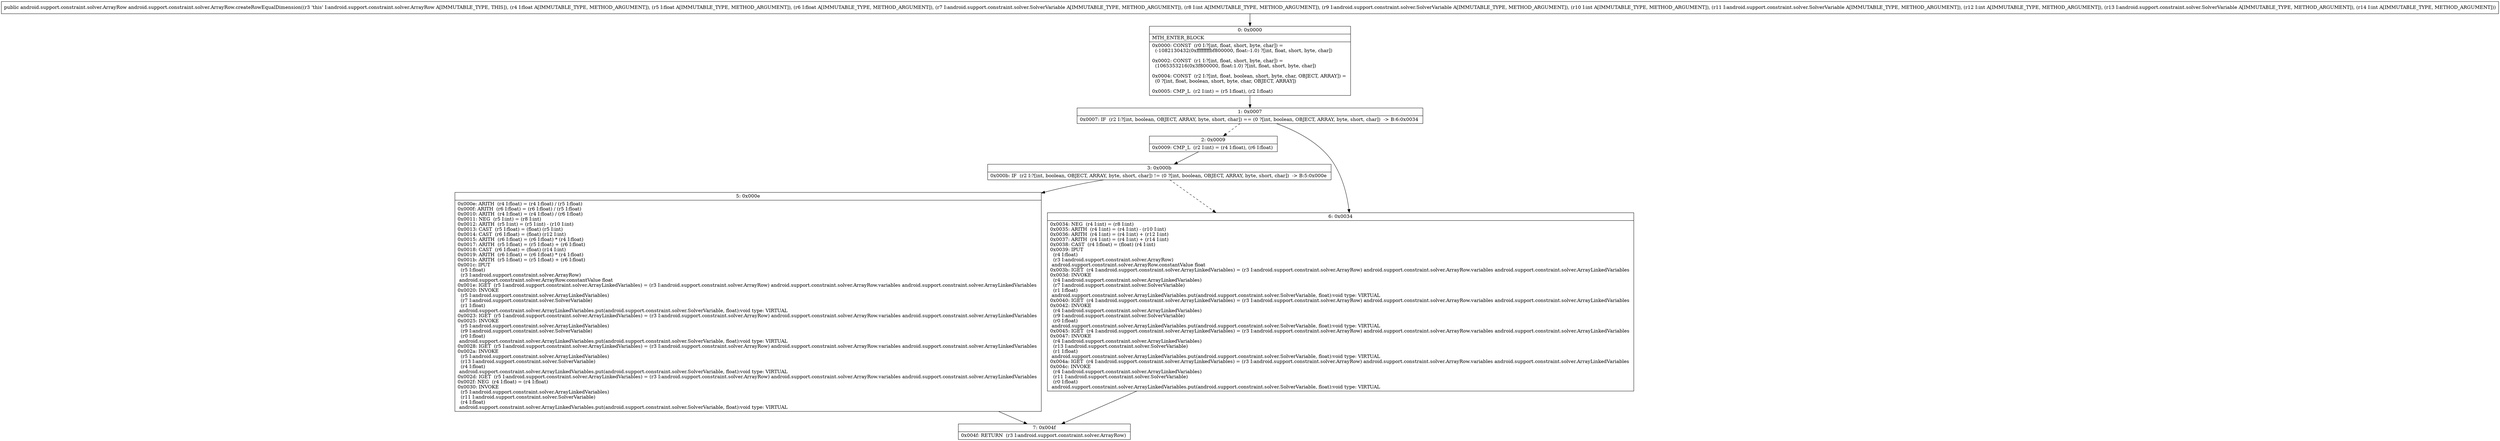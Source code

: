 digraph "CFG forandroid.support.constraint.solver.ArrayRow.createRowEqualDimension(FFFLandroid\/support\/constraint\/solver\/SolverVariable;ILandroid\/support\/constraint\/solver\/SolverVariable;ILandroid\/support\/constraint\/solver\/SolverVariable;ILandroid\/support\/constraint\/solver\/SolverVariable;I)Landroid\/support\/constraint\/solver\/ArrayRow;" {
Node_0 [shape=record,label="{0\:\ 0x0000|MTH_ENTER_BLOCK\l|0x0000: CONST  (r0 I:?[int, float, short, byte, char]) = \l  (\-1082130432(0xffffffffbf800000, float:\-1.0) ?[int, float, short, byte, char])\l \l0x0002: CONST  (r1 I:?[int, float, short, byte, char]) = \l  (1065353216(0x3f800000, float:1.0) ?[int, float, short, byte, char])\l \l0x0004: CONST  (r2 I:?[int, float, boolean, short, byte, char, OBJECT, ARRAY]) = \l  (0 ?[int, float, boolean, short, byte, char, OBJECT, ARRAY])\l \l0x0005: CMP_L  (r2 I:int) = (r5 I:float), (r2 I:float) \l}"];
Node_1 [shape=record,label="{1\:\ 0x0007|0x0007: IF  (r2 I:?[int, boolean, OBJECT, ARRAY, byte, short, char]) == (0 ?[int, boolean, OBJECT, ARRAY, byte, short, char])  \-\> B:6:0x0034 \l}"];
Node_2 [shape=record,label="{2\:\ 0x0009|0x0009: CMP_L  (r2 I:int) = (r4 I:float), (r6 I:float) \l}"];
Node_3 [shape=record,label="{3\:\ 0x000b|0x000b: IF  (r2 I:?[int, boolean, OBJECT, ARRAY, byte, short, char]) != (0 ?[int, boolean, OBJECT, ARRAY, byte, short, char])  \-\> B:5:0x000e \l}"];
Node_5 [shape=record,label="{5\:\ 0x000e|0x000e: ARITH  (r4 I:float) = (r4 I:float) \/ (r5 I:float) \l0x000f: ARITH  (r6 I:float) = (r6 I:float) \/ (r5 I:float) \l0x0010: ARITH  (r4 I:float) = (r4 I:float) \/ (r6 I:float) \l0x0011: NEG  (r5 I:int) = (r8 I:int) \l0x0012: ARITH  (r5 I:int) = (r5 I:int) \- (r10 I:int) \l0x0013: CAST  (r5 I:float) = (float) (r5 I:int) \l0x0014: CAST  (r6 I:float) = (float) (r12 I:int) \l0x0015: ARITH  (r6 I:float) = (r6 I:float) * (r4 I:float) \l0x0017: ARITH  (r5 I:float) = (r5 I:float) + (r6 I:float) \l0x0018: CAST  (r6 I:float) = (float) (r14 I:int) \l0x0019: ARITH  (r6 I:float) = (r6 I:float) * (r4 I:float) \l0x001b: ARITH  (r5 I:float) = (r5 I:float) + (r6 I:float) \l0x001c: IPUT  \l  (r5 I:float)\l  (r3 I:android.support.constraint.solver.ArrayRow)\l android.support.constraint.solver.ArrayRow.constantValue float \l0x001e: IGET  (r5 I:android.support.constraint.solver.ArrayLinkedVariables) = (r3 I:android.support.constraint.solver.ArrayRow) android.support.constraint.solver.ArrayRow.variables android.support.constraint.solver.ArrayLinkedVariables \l0x0020: INVOKE  \l  (r5 I:android.support.constraint.solver.ArrayLinkedVariables)\l  (r7 I:android.support.constraint.solver.SolverVariable)\l  (r1 I:float)\l android.support.constraint.solver.ArrayLinkedVariables.put(android.support.constraint.solver.SolverVariable, float):void type: VIRTUAL \l0x0023: IGET  (r5 I:android.support.constraint.solver.ArrayLinkedVariables) = (r3 I:android.support.constraint.solver.ArrayRow) android.support.constraint.solver.ArrayRow.variables android.support.constraint.solver.ArrayLinkedVariables \l0x0025: INVOKE  \l  (r5 I:android.support.constraint.solver.ArrayLinkedVariables)\l  (r9 I:android.support.constraint.solver.SolverVariable)\l  (r0 I:float)\l android.support.constraint.solver.ArrayLinkedVariables.put(android.support.constraint.solver.SolverVariable, float):void type: VIRTUAL \l0x0028: IGET  (r5 I:android.support.constraint.solver.ArrayLinkedVariables) = (r3 I:android.support.constraint.solver.ArrayRow) android.support.constraint.solver.ArrayRow.variables android.support.constraint.solver.ArrayLinkedVariables \l0x002a: INVOKE  \l  (r5 I:android.support.constraint.solver.ArrayLinkedVariables)\l  (r13 I:android.support.constraint.solver.SolverVariable)\l  (r4 I:float)\l android.support.constraint.solver.ArrayLinkedVariables.put(android.support.constraint.solver.SolverVariable, float):void type: VIRTUAL \l0x002d: IGET  (r5 I:android.support.constraint.solver.ArrayLinkedVariables) = (r3 I:android.support.constraint.solver.ArrayRow) android.support.constraint.solver.ArrayRow.variables android.support.constraint.solver.ArrayLinkedVariables \l0x002f: NEG  (r4 I:float) = (r4 I:float) \l0x0030: INVOKE  \l  (r5 I:android.support.constraint.solver.ArrayLinkedVariables)\l  (r11 I:android.support.constraint.solver.SolverVariable)\l  (r4 I:float)\l android.support.constraint.solver.ArrayLinkedVariables.put(android.support.constraint.solver.SolverVariable, float):void type: VIRTUAL \l}"];
Node_6 [shape=record,label="{6\:\ 0x0034|0x0034: NEG  (r4 I:int) = (r8 I:int) \l0x0035: ARITH  (r4 I:int) = (r4 I:int) \- (r10 I:int) \l0x0036: ARITH  (r4 I:int) = (r4 I:int) + (r12 I:int) \l0x0037: ARITH  (r4 I:int) = (r4 I:int) + (r14 I:int) \l0x0038: CAST  (r4 I:float) = (float) (r4 I:int) \l0x0039: IPUT  \l  (r4 I:float)\l  (r3 I:android.support.constraint.solver.ArrayRow)\l android.support.constraint.solver.ArrayRow.constantValue float \l0x003b: IGET  (r4 I:android.support.constraint.solver.ArrayLinkedVariables) = (r3 I:android.support.constraint.solver.ArrayRow) android.support.constraint.solver.ArrayRow.variables android.support.constraint.solver.ArrayLinkedVariables \l0x003d: INVOKE  \l  (r4 I:android.support.constraint.solver.ArrayLinkedVariables)\l  (r7 I:android.support.constraint.solver.SolverVariable)\l  (r1 I:float)\l android.support.constraint.solver.ArrayLinkedVariables.put(android.support.constraint.solver.SolverVariable, float):void type: VIRTUAL \l0x0040: IGET  (r4 I:android.support.constraint.solver.ArrayLinkedVariables) = (r3 I:android.support.constraint.solver.ArrayRow) android.support.constraint.solver.ArrayRow.variables android.support.constraint.solver.ArrayLinkedVariables \l0x0042: INVOKE  \l  (r4 I:android.support.constraint.solver.ArrayLinkedVariables)\l  (r9 I:android.support.constraint.solver.SolverVariable)\l  (r0 I:float)\l android.support.constraint.solver.ArrayLinkedVariables.put(android.support.constraint.solver.SolverVariable, float):void type: VIRTUAL \l0x0045: IGET  (r4 I:android.support.constraint.solver.ArrayLinkedVariables) = (r3 I:android.support.constraint.solver.ArrayRow) android.support.constraint.solver.ArrayRow.variables android.support.constraint.solver.ArrayLinkedVariables \l0x0047: INVOKE  \l  (r4 I:android.support.constraint.solver.ArrayLinkedVariables)\l  (r13 I:android.support.constraint.solver.SolverVariable)\l  (r1 I:float)\l android.support.constraint.solver.ArrayLinkedVariables.put(android.support.constraint.solver.SolverVariable, float):void type: VIRTUAL \l0x004a: IGET  (r4 I:android.support.constraint.solver.ArrayLinkedVariables) = (r3 I:android.support.constraint.solver.ArrayRow) android.support.constraint.solver.ArrayRow.variables android.support.constraint.solver.ArrayLinkedVariables \l0x004c: INVOKE  \l  (r4 I:android.support.constraint.solver.ArrayLinkedVariables)\l  (r11 I:android.support.constraint.solver.SolverVariable)\l  (r0 I:float)\l android.support.constraint.solver.ArrayLinkedVariables.put(android.support.constraint.solver.SolverVariable, float):void type: VIRTUAL \l}"];
Node_7 [shape=record,label="{7\:\ 0x004f|0x004f: RETURN  (r3 I:android.support.constraint.solver.ArrayRow) \l}"];
MethodNode[shape=record,label="{public android.support.constraint.solver.ArrayRow android.support.constraint.solver.ArrayRow.createRowEqualDimension((r3 'this' I:android.support.constraint.solver.ArrayRow A[IMMUTABLE_TYPE, THIS]), (r4 I:float A[IMMUTABLE_TYPE, METHOD_ARGUMENT]), (r5 I:float A[IMMUTABLE_TYPE, METHOD_ARGUMENT]), (r6 I:float A[IMMUTABLE_TYPE, METHOD_ARGUMENT]), (r7 I:android.support.constraint.solver.SolverVariable A[IMMUTABLE_TYPE, METHOD_ARGUMENT]), (r8 I:int A[IMMUTABLE_TYPE, METHOD_ARGUMENT]), (r9 I:android.support.constraint.solver.SolverVariable A[IMMUTABLE_TYPE, METHOD_ARGUMENT]), (r10 I:int A[IMMUTABLE_TYPE, METHOD_ARGUMENT]), (r11 I:android.support.constraint.solver.SolverVariable A[IMMUTABLE_TYPE, METHOD_ARGUMENT]), (r12 I:int A[IMMUTABLE_TYPE, METHOD_ARGUMENT]), (r13 I:android.support.constraint.solver.SolverVariable A[IMMUTABLE_TYPE, METHOD_ARGUMENT]), (r14 I:int A[IMMUTABLE_TYPE, METHOD_ARGUMENT])) }"];
MethodNode -> Node_0;
Node_0 -> Node_1;
Node_1 -> Node_2[style=dashed];
Node_1 -> Node_6;
Node_2 -> Node_3;
Node_3 -> Node_5;
Node_3 -> Node_6[style=dashed];
Node_5 -> Node_7;
Node_6 -> Node_7;
}

